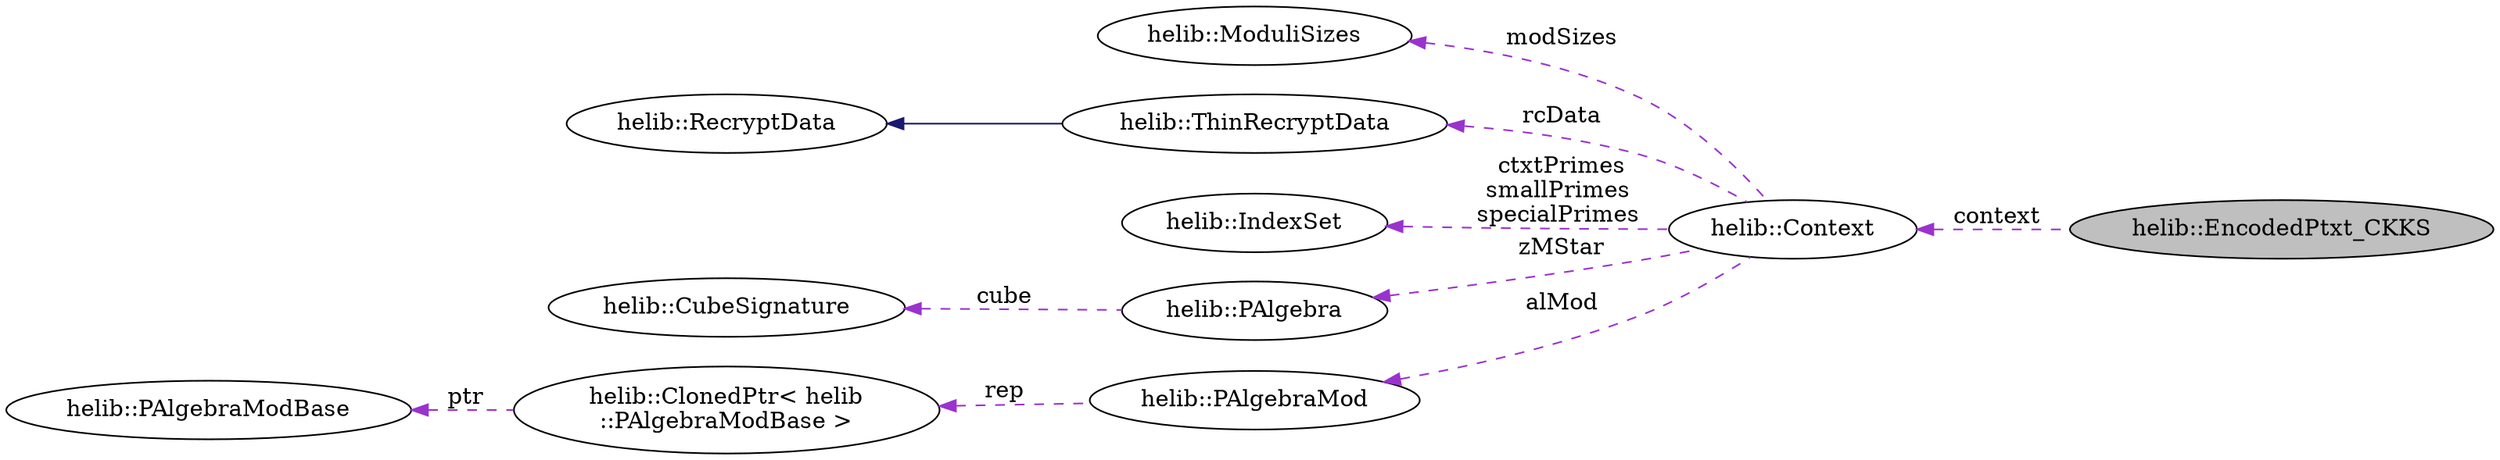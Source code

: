 digraph "helib::EncodedPtxt_CKKS"
{
  rankdir="LR";
  N2 [label="helib::EncodedPtxt_CKKS",color="black", fillcolor="grey75", style="filled", fontcolor="black"];
  N3 -> N2 [dir="back",color="darkorchid3",style="dashed",label=" context" ];
  N3 [label="helib::Context",color="black", fillcolor="white", style="filled",tooltip="Maintaining the HE scheme parameters. "];
  N4 -> N3 [dir="back",color="darkorchid3",style="dashed",label=" modSizes" ];
  N4 [label="helib::ModuliSizes",color="black", fillcolor="white", style="filled",tooltip="A helper class to map required modulo-sizes to primeSets. "];
  N5 -> N3 [dir="back",color="darkorchid3",style="dashed",label=" rcData" ];
  N5 [label="helib::ThinRecryptData",color="black", fillcolor="white", style="filled",tooltip="Same as above, but for \"thin\" bootstrapping, where the slots are assumed to contain constants..."];
  N6 -> N5 [dir="back",color="midnightblue",style="solid"];
  N6 [label="helib::RecryptData",color="black", fillcolor="white", style="filled",tooltip="A structure to hold recryption-related data inside the Context. "];
  N7 -> N3 [dir="back",color="darkorchid3",style="dashed",label=" ctxtPrimes\nsmallPrimes\nspecialPrimes" ];
  N7 [label="helib::IndexSet",color="black", fillcolor="white", style="filled",tooltip="A dynamic set of non-negative integers. "];
  N8 -> N3 [dir="back",color="darkorchid3",style="dashed",label=" zMStar" ];
  N8 [label="helib::PAlgebra",color="black", fillcolor="white", style="filled",tooltip="The structure of (Z/mZ)* /(p) "];
  N9 -> N8 [dir="back",color="darkorchid3",style="dashed",label=" cube" ];
  N9 [label="helib::CubeSignature",color="black", fillcolor="white", style="filled",tooltip="Holds a vector of dimensions for a hypercube and some additional data. "];
  N10 -> N3 [dir="back",color="darkorchid3",style="dashed",label=" alMod" ];
  N10 [label="helib::PAlgebraMod",color="black", fillcolor="white", style="filled",tooltip="The structure of Z[X]/(Phi_m(X), p) "];
  N11 -> N10 [dir="back",color="darkorchid3",style="dashed",label=" rep" ];
  N11 [label="helib::ClonedPtr\< helib\l::PAlgebraModBase \>",color="black", fillcolor="white", style="filled"];
  N12 -> N11 [dir="back",color="darkorchid3",style="dashed",label=" ptr" ];
  N12 [label="helib::PAlgebraModBase",color="black", fillcolor="white", style="filled",tooltip="Virtual base class for PAlgebraMod. "];
}
digraph "helib::EncodedPtxt_CKKS"
{
  N0 [label="helib::EncodedPtxt_CKKS",color="black", fillcolor="grey75", style="filled", fontcolor="black"];
  N0 -> N1 [dir="back",color="midnightblue",style="solid"];
  N1 [label="helib::EncodedPtxt\l_derived_CKKS",color="black", fillcolor="white", style="filled"];
}
